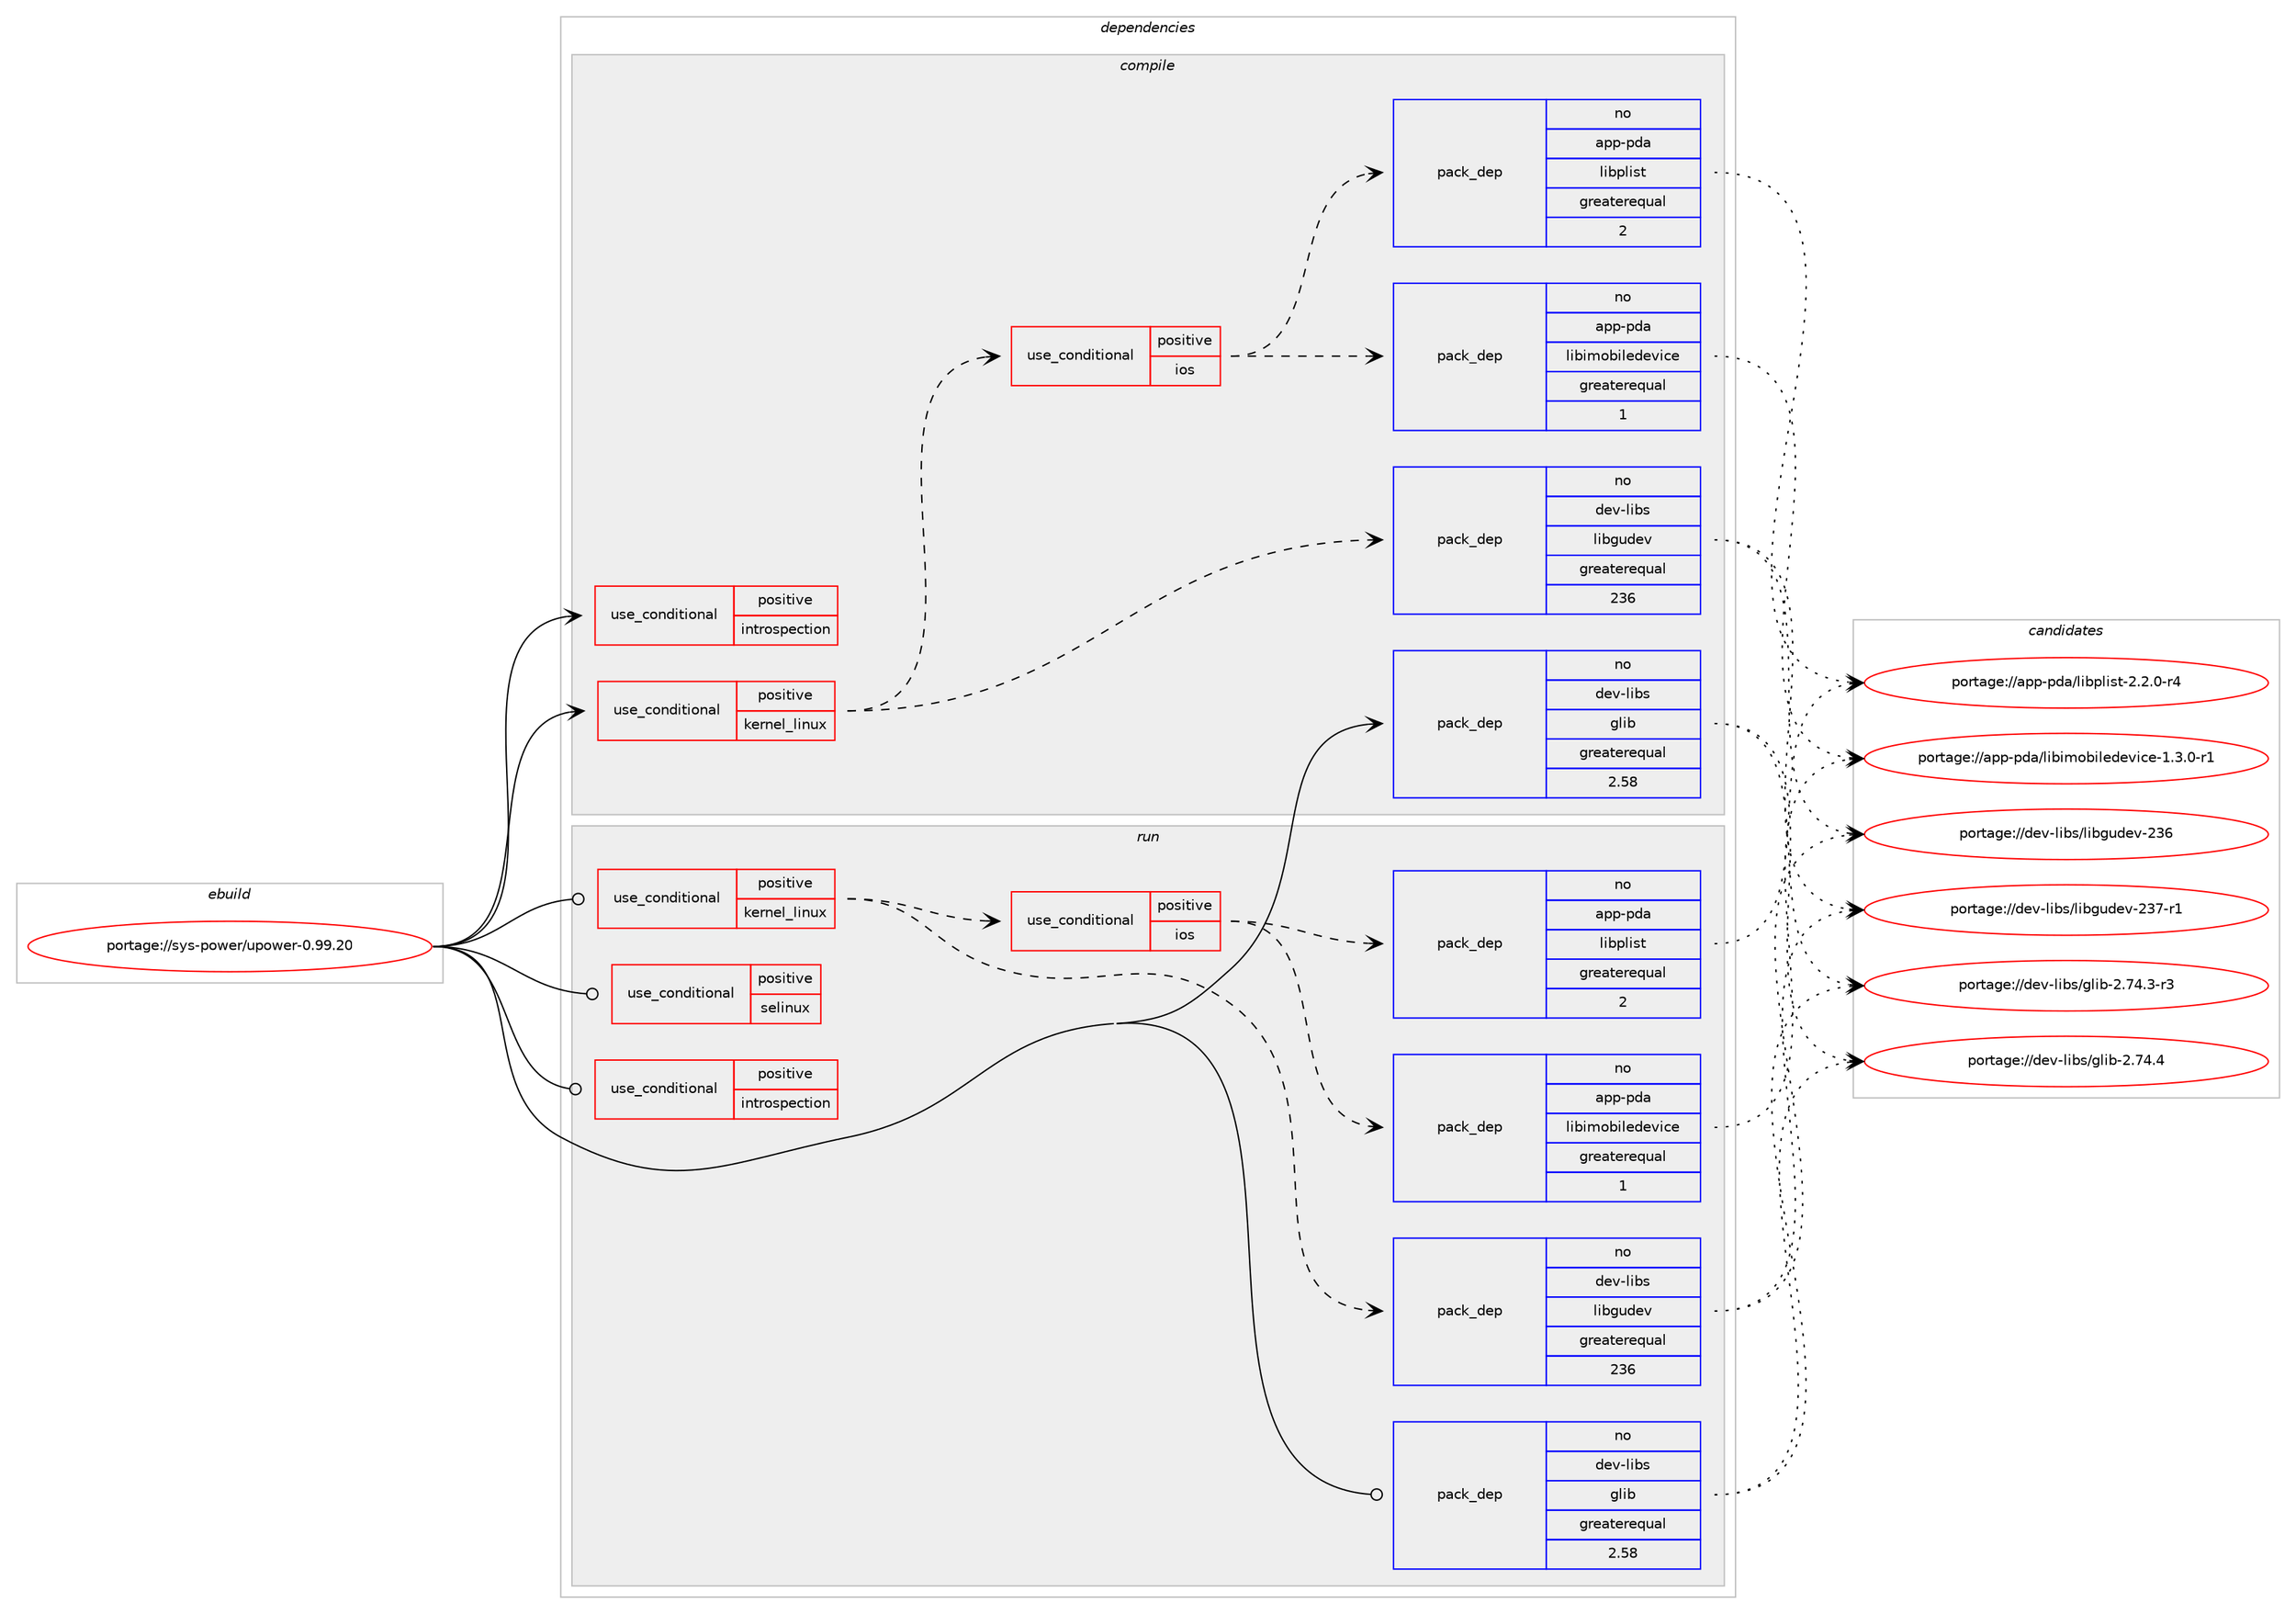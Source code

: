digraph prolog {

# *************
# Graph options
# *************

newrank=true;
concentrate=true;
compound=true;
graph [rankdir=LR,fontname=Helvetica,fontsize=10,ranksep=1.5];#, ranksep=2.5, nodesep=0.2];
edge  [arrowhead=vee];
node  [fontname=Helvetica,fontsize=10];

# **********
# The ebuild
# **********

subgraph cluster_leftcol {
color=gray;
rank=same;
label=<<i>ebuild</i>>;
id [label="portage://sys-power/upower-0.99.20", color=red, width=4, href="../sys-power/upower-0.99.20.svg"];
}

# ****************
# The dependencies
# ****************

subgraph cluster_midcol {
color=gray;
label=<<i>dependencies</i>>;
subgraph cluster_compile {
fillcolor="#eeeeee";
style=filled;
label=<<i>compile</i>>;
subgraph cond5829 {
dependency9038 [label=<<TABLE BORDER="0" CELLBORDER="1" CELLSPACING="0" CELLPADDING="4"><TR><TD ROWSPAN="3" CELLPADDING="10">use_conditional</TD></TR><TR><TD>positive</TD></TR><TR><TD>introspection</TD></TR></TABLE>>, shape=none, color=red];
# *** BEGIN UNKNOWN DEPENDENCY TYPE (TODO) ***
# dependency9038 -> package_dependency(portage://sys-power/upower-0.99.20,install,no,dev-libs,gobject-introspection,none,[,,],any_same_slot,[])
# *** END UNKNOWN DEPENDENCY TYPE (TODO) ***

}
id:e -> dependency9038:w [weight=20,style="solid",arrowhead="vee"];
subgraph cond5830 {
dependency9039 [label=<<TABLE BORDER="0" CELLBORDER="1" CELLSPACING="0" CELLPADDING="4"><TR><TD ROWSPAN="3" CELLPADDING="10">use_conditional</TD></TR><TR><TD>positive</TD></TR><TR><TD>kernel_linux</TD></TR></TABLE>>, shape=none, color=red];
subgraph pack3139 {
dependency9040 [label=<<TABLE BORDER="0" CELLBORDER="1" CELLSPACING="0" CELLPADDING="4" WIDTH="220"><TR><TD ROWSPAN="6" CELLPADDING="30">pack_dep</TD></TR><TR><TD WIDTH="110">no</TD></TR><TR><TD>dev-libs</TD></TR><TR><TD>libgudev</TD></TR><TR><TD>greaterequal</TD></TR><TR><TD>236</TD></TR></TABLE>>, shape=none, color=blue];
}
dependency9039:e -> dependency9040:w [weight=20,style="dashed",arrowhead="vee"];
# *** BEGIN UNKNOWN DEPENDENCY TYPE (TODO) ***
# dependency9039 -> package_dependency(portage://sys-power/upower-0.99.20,install,no,virtual,udev,none,[,,],[],[])
# *** END UNKNOWN DEPENDENCY TYPE (TODO) ***

subgraph cond5831 {
dependency9041 [label=<<TABLE BORDER="0" CELLBORDER="1" CELLSPACING="0" CELLPADDING="4"><TR><TD ROWSPAN="3" CELLPADDING="10">use_conditional</TD></TR><TR><TD>positive</TD></TR><TR><TD>ios</TD></TR></TABLE>>, shape=none, color=red];
subgraph pack3140 {
dependency9042 [label=<<TABLE BORDER="0" CELLBORDER="1" CELLSPACING="0" CELLPADDING="4" WIDTH="220"><TR><TD ROWSPAN="6" CELLPADDING="30">pack_dep</TD></TR><TR><TD WIDTH="110">no</TD></TR><TR><TD>app-pda</TD></TR><TR><TD>libimobiledevice</TD></TR><TR><TD>greaterequal</TD></TR><TR><TD>1</TD></TR></TABLE>>, shape=none, color=blue];
}
dependency9041:e -> dependency9042:w [weight=20,style="dashed",arrowhead="vee"];
subgraph pack3141 {
dependency9043 [label=<<TABLE BORDER="0" CELLBORDER="1" CELLSPACING="0" CELLPADDING="4" WIDTH="220"><TR><TD ROWSPAN="6" CELLPADDING="30">pack_dep</TD></TR><TR><TD WIDTH="110">no</TD></TR><TR><TD>app-pda</TD></TR><TR><TD>libplist</TD></TR><TR><TD>greaterequal</TD></TR><TR><TD>2</TD></TR></TABLE>>, shape=none, color=blue];
}
dependency9041:e -> dependency9043:w [weight=20,style="dashed",arrowhead="vee"];
}
dependency9039:e -> dependency9041:w [weight=20,style="dashed",arrowhead="vee"];
}
id:e -> dependency9039:w [weight=20,style="solid",arrowhead="vee"];
subgraph pack3142 {
dependency9044 [label=<<TABLE BORDER="0" CELLBORDER="1" CELLSPACING="0" CELLPADDING="4" WIDTH="220"><TR><TD ROWSPAN="6" CELLPADDING="30">pack_dep</TD></TR><TR><TD WIDTH="110">no</TD></TR><TR><TD>dev-libs</TD></TR><TR><TD>glib</TD></TR><TR><TD>greaterequal</TD></TR><TR><TD>2.58</TD></TR></TABLE>>, shape=none, color=blue];
}
id:e -> dependency9044:w [weight=20,style="solid",arrowhead="vee"];
# *** BEGIN UNKNOWN DEPENDENCY TYPE (TODO) ***
# id -> package_dependency(portage://sys-power/upower-0.99.20,install,no,sys-apps,dbus,none,[,,],any_same_slot,[])
# *** END UNKNOWN DEPENDENCY TYPE (TODO) ***

}
subgraph cluster_compileandrun {
fillcolor="#eeeeee";
style=filled;
label=<<i>compile and run</i>>;
}
subgraph cluster_run {
fillcolor="#eeeeee";
style=filled;
label=<<i>run</i>>;
subgraph cond5832 {
dependency9045 [label=<<TABLE BORDER="0" CELLBORDER="1" CELLSPACING="0" CELLPADDING="4"><TR><TD ROWSPAN="3" CELLPADDING="10">use_conditional</TD></TR><TR><TD>positive</TD></TR><TR><TD>introspection</TD></TR></TABLE>>, shape=none, color=red];
# *** BEGIN UNKNOWN DEPENDENCY TYPE (TODO) ***
# dependency9045 -> package_dependency(portage://sys-power/upower-0.99.20,run,no,dev-libs,gobject-introspection,none,[,,],any_same_slot,[])
# *** END UNKNOWN DEPENDENCY TYPE (TODO) ***

}
id:e -> dependency9045:w [weight=20,style="solid",arrowhead="odot"];
subgraph cond5833 {
dependency9046 [label=<<TABLE BORDER="0" CELLBORDER="1" CELLSPACING="0" CELLPADDING="4"><TR><TD ROWSPAN="3" CELLPADDING="10">use_conditional</TD></TR><TR><TD>positive</TD></TR><TR><TD>kernel_linux</TD></TR></TABLE>>, shape=none, color=red];
subgraph pack3143 {
dependency9047 [label=<<TABLE BORDER="0" CELLBORDER="1" CELLSPACING="0" CELLPADDING="4" WIDTH="220"><TR><TD ROWSPAN="6" CELLPADDING="30">pack_dep</TD></TR><TR><TD WIDTH="110">no</TD></TR><TR><TD>dev-libs</TD></TR><TR><TD>libgudev</TD></TR><TR><TD>greaterequal</TD></TR><TR><TD>236</TD></TR></TABLE>>, shape=none, color=blue];
}
dependency9046:e -> dependency9047:w [weight=20,style="dashed",arrowhead="vee"];
# *** BEGIN UNKNOWN DEPENDENCY TYPE (TODO) ***
# dependency9046 -> package_dependency(portage://sys-power/upower-0.99.20,run,no,virtual,udev,none,[,,],[],[])
# *** END UNKNOWN DEPENDENCY TYPE (TODO) ***

subgraph cond5834 {
dependency9048 [label=<<TABLE BORDER="0" CELLBORDER="1" CELLSPACING="0" CELLPADDING="4"><TR><TD ROWSPAN="3" CELLPADDING="10">use_conditional</TD></TR><TR><TD>positive</TD></TR><TR><TD>ios</TD></TR></TABLE>>, shape=none, color=red];
subgraph pack3144 {
dependency9049 [label=<<TABLE BORDER="0" CELLBORDER="1" CELLSPACING="0" CELLPADDING="4" WIDTH="220"><TR><TD ROWSPAN="6" CELLPADDING="30">pack_dep</TD></TR><TR><TD WIDTH="110">no</TD></TR><TR><TD>app-pda</TD></TR><TR><TD>libimobiledevice</TD></TR><TR><TD>greaterequal</TD></TR><TR><TD>1</TD></TR></TABLE>>, shape=none, color=blue];
}
dependency9048:e -> dependency9049:w [weight=20,style="dashed",arrowhead="vee"];
subgraph pack3145 {
dependency9050 [label=<<TABLE BORDER="0" CELLBORDER="1" CELLSPACING="0" CELLPADDING="4" WIDTH="220"><TR><TD ROWSPAN="6" CELLPADDING="30">pack_dep</TD></TR><TR><TD WIDTH="110">no</TD></TR><TR><TD>app-pda</TD></TR><TR><TD>libplist</TD></TR><TR><TD>greaterequal</TD></TR><TR><TD>2</TD></TR></TABLE>>, shape=none, color=blue];
}
dependency9048:e -> dependency9050:w [weight=20,style="dashed",arrowhead="vee"];
}
dependency9046:e -> dependency9048:w [weight=20,style="dashed",arrowhead="vee"];
}
id:e -> dependency9046:w [weight=20,style="solid",arrowhead="odot"];
subgraph cond5835 {
dependency9051 [label=<<TABLE BORDER="0" CELLBORDER="1" CELLSPACING="0" CELLPADDING="4"><TR><TD ROWSPAN="3" CELLPADDING="10">use_conditional</TD></TR><TR><TD>positive</TD></TR><TR><TD>selinux</TD></TR></TABLE>>, shape=none, color=red];
# *** BEGIN UNKNOWN DEPENDENCY TYPE (TODO) ***
# dependency9051 -> package_dependency(portage://sys-power/upower-0.99.20,run,no,sec-policy,selinux-devicekit,none,[,,],[],[])
# *** END UNKNOWN DEPENDENCY TYPE (TODO) ***

}
id:e -> dependency9051:w [weight=20,style="solid",arrowhead="odot"];
subgraph pack3146 {
dependency9052 [label=<<TABLE BORDER="0" CELLBORDER="1" CELLSPACING="0" CELLPADDING="4" WIDTH="220"><TR><TD ROWSPAN="6" CELLPADDING="30">pack_dep</TD></TR><TR><TD WIDTH="110">no</TD></TR><TR><TD>dev-libs</TD></TR><TR><TD>glib</TD></TR><TR><TD>greaterequal</TD></TR><TR><TD>2.58</TD></TR></TABLE>>, shape=none, color=blue];
}
id:e -> dependency9052:w [weight=20,style="solid",arrowhead="odot"];
# *** BEGIN UNKNOWN DEPENDENCY TYPE (TODO) ***
# id -> package_dependency(portage://sys-power/upower-0.99.20,run,no,sys-apps,dbus,none,[,,],any_same_slot,[])
# *** END UNKNOWN DEPENDENCY TYPE (TODO) ***

}
}

# **************
# The candidates
# **************

subgraph cluster_choices {
rank=same;
color=gray;
label=<<i>candidates</i>>;

subgraph choice3139 {
color=black;
nodesep=1;
choice1001011184510810598115471081059810311710010111845505154 [label="portage://dev-libs/libgudev-236", color=red, width=4,href="../dev-libs/libgudev-236.svg"];
choice10010111845108105981154710810598103117100101118455051554511449 [label="portage://dev-libs/libgudev-237-r1", color=red, width=4,href="../dev-libs/libgudev-237-r1.svg"];
dependency9040:e -> choice1001011184510810598115471081059810311710010111845505154:w [style=dotted,weight="100"];
dependency9040:e -> choice10010111845108105981154710810598103117100101118455051554511449:w [style=dotted,weight="100"];
}
subgraph choice3140 {
color=black;
nodesep=1;
choice971121124511210097471081059810510911198105108101100101118105991014549465146484511449 [label="portage://app-pda/libimobiledevice-1.3.0-r1", color=red, width=4,href="../app-pda/libimobiledevice-1.3.0-r1.svg"];
dependency9042:e -> choice971121124511210097471081059810510911198105108101100101118105991014549465146484511449:w [style=dotted,weight="100"];
}
subgraph choice3141 {
color=black;
nodesep=1;
choice97112112451121009747108105981121081051151164550465046484511452 [label="portage://app-pda/libplist-2.2.0-r4", color=red, width=4,href="../app-pda/libplist-2.2.0-r4.svg"];
dependency9043:e -> choice97112112451121009747108105981121081051151164550465046484511452:w [style=dotted,weight="100"];
}
subgraph choice3142 {
color=black;
nodesep=1;
choice10010111845108105981154710310810598455046555246514511451 [label="portage://dev-libs/glib-2.74.3-r3", color=red, width=4,href="../dev-libs/glib-2.74.3-r3.svg"];
choice1001011184510810598115471031081059845504655524652 [label="portage://dev-libs/glib-2.74.4", color=red, width=4,href="../dev-libs/glib-2.74.4.svg"];
dependency9044:e -> choice10010111845108105981154710310810598455046555246514511451:w [style=dotted,weight="100"];
dependency9044:e -> choice1001011184510810598115471031081059845504655524652:w [style=dotted,weight="100"];
}
subgraph choice3143 {
color=black;
nodesep=1;
choice1001011184510810598115471081059810311710010111845505154 [label="portage://dev-libs/libgudev-236", color=red, width=4,href="../dev-libs/libgudev-236.svg"];
choice10010111845108105981154710810598103117100101118455051554511449 [label="portage://dev-libs/libgudev-237-r1", color=red, width=4,href="../dev-libs/libgudev-237-r1.svg"];
dependency9047:e -> choice1001011184510810598115471081059810311710010111845505154:w [style=dotted,weight="100"];
dependency9047:e -> choice10010111845108105981154710810598103117100101118455051554511449:w [style=dotted,weight="100"];
}
subgraph choice3144 {
color=black;
nodesep=1;
choice971121124511210097471081059810510911198105108101100101118105991014549465146484511449 [label="portage://app-pda/libimobiledevice-1.3.0-r1", color=red, width=4,href="../app-pda/libimobiledevice-1.3.0-r1.svg"];
dependency9049:e -> choice971121124511210097471081059810510911198105108101100101118105991014549465146484511449:w [style=dotted,weight="100"];
}
subgraph choice3145 {
color=black;
nodesep=1;
choice97112112451121009747108105981121081051151164550465046484511452 [label="portage://app-pda/libplist-2.2.0-r4", color=red, width=4,href="../app-pda/libplist-2.2.0-r4.svg"];
dependency9050:e -> choice97112112451121009747108105981121081051151164550465046484511452:w [style=dotted,weight="100"];
}
subgraph choice3146 {
color=black;
nodesep=1;
choice10010111845108105981154710310810598455046555246514511451 [label="portage://dev-libs/glib-2.74.3-r3", color=red, width=4,href="../dev-libs/glib-2.74.3-r3.svg"];
choice1001011184510810598115471031081059845504655524652 [label="portage://dev-libs/glib-2.74.4", color=red, width=4,href="../dev-libs/glib-2.74.4.svg"];
dependency9052:e -> choice10010111845108105981154710310810598455046555246514511451:w [style=dotted,weight="100"];
dependency9052:e -> choice1001011184510810598115471031081059845504655524652:w [style=dotted,weight="100"];
}
}

}
